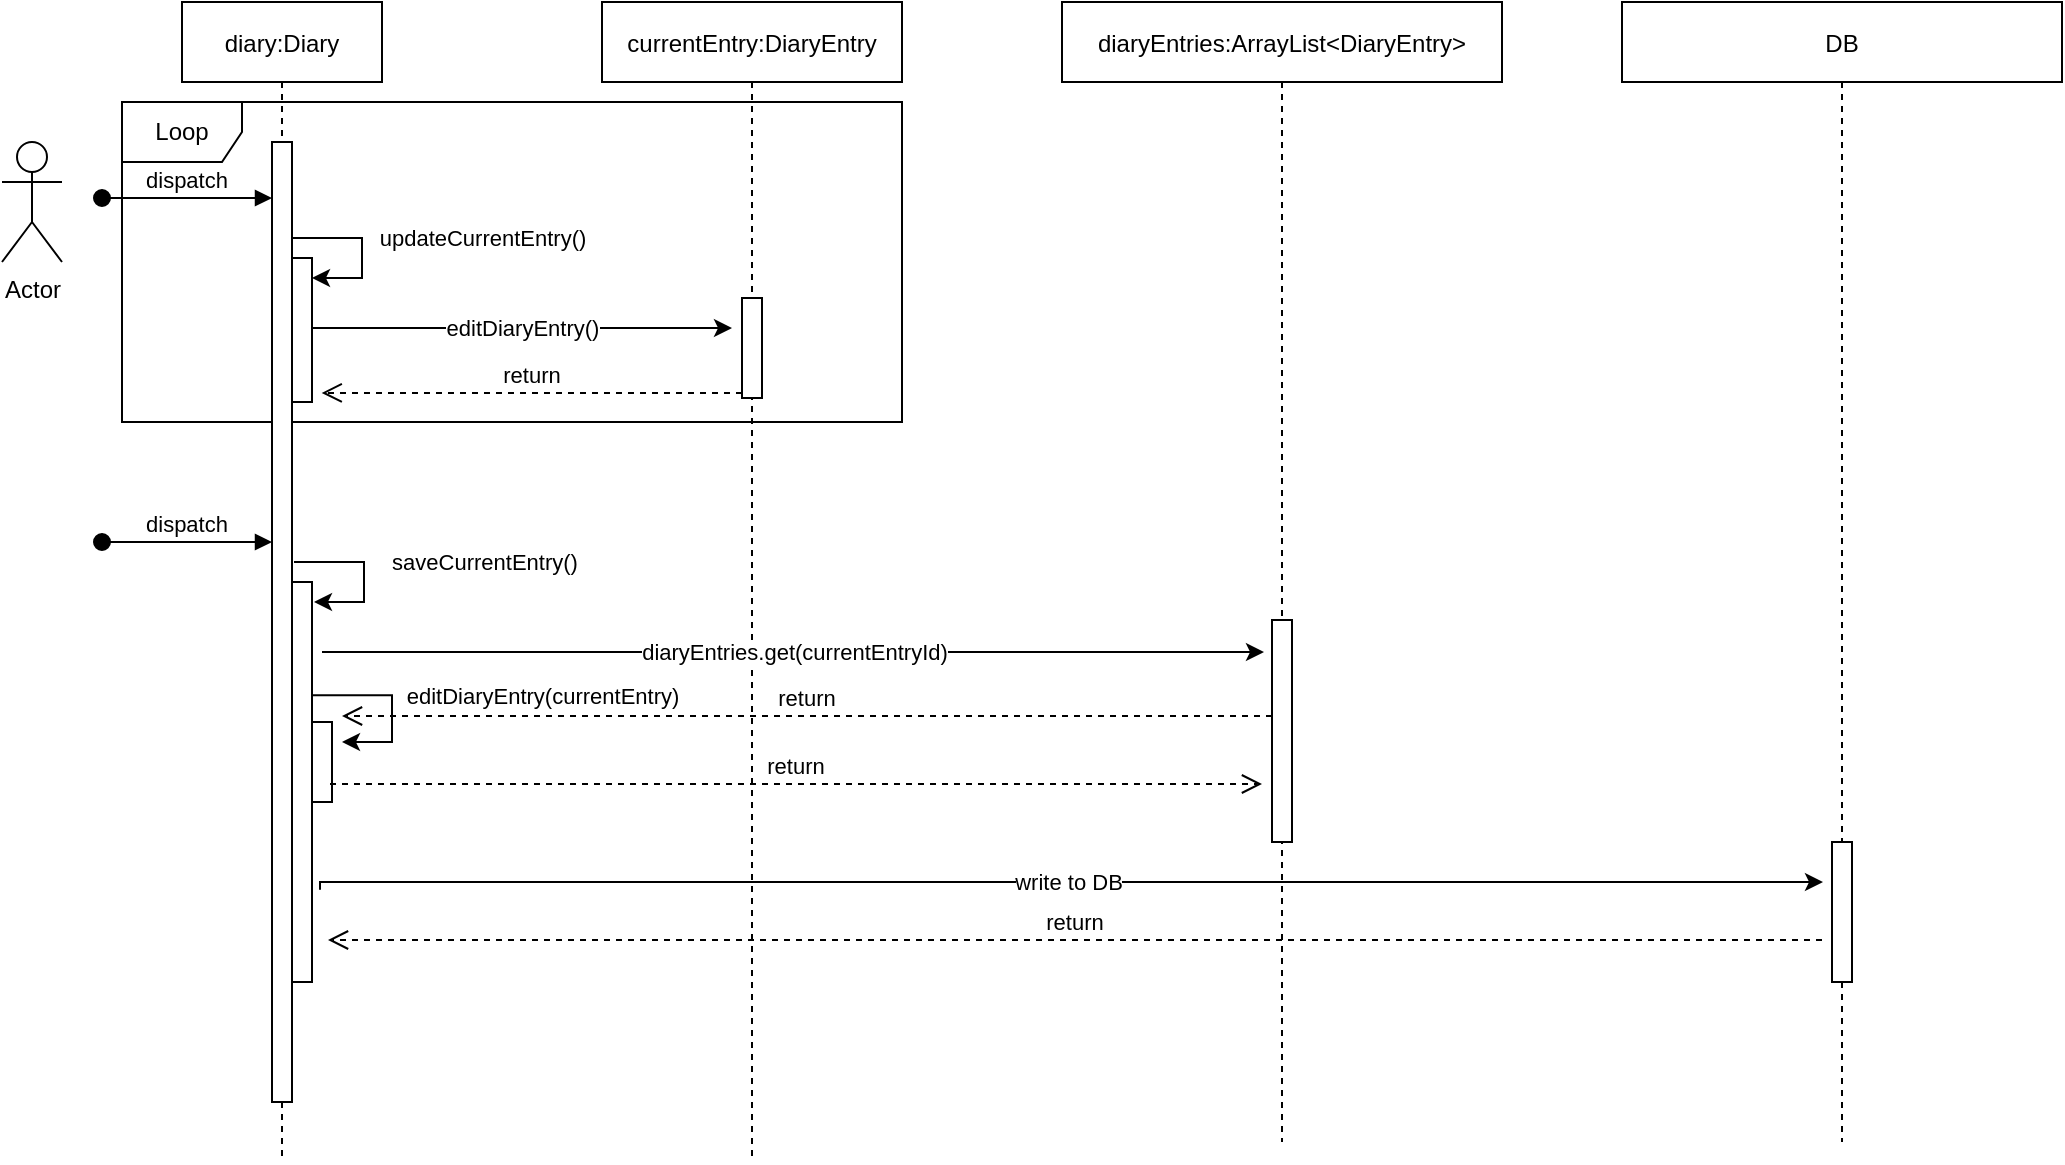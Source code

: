 <mxfile version="13.8.8" type="device"><diagram id="kgpKYQtTHZ0yAKxKKP6v" name="Page-1"><mxGraphModel dx="1032" dy="997" grid="1" gridSize="10" guides="1" tooltips="1" connect="1" arrows="1" fold="1" page="1" pageScale="1" pageWidth="850" pageHeight="1100" math="0" shadow="0"><root><mxCell id="0"/><mxCell id="1" parent="0"/><mxCell id="VI4WmbGMyxEv4JkxyjlH-10" value="Loop" style="shape=umlFrame;whiteSpace=wrap;html=1;" vertex="1" parent="1"><mxGeometry x="90" y="130" width="390" height="160" as="geometry"/></mxCell><mxCell id="3nuBFxr9cyL0pnOWT2aG-1" value="diary:Diary" style="shape=umlLifeline;perimeter=lifelinePerimeter;container=1;collapsible=0;recursiveResize=0;rounded=0;shadow=0;strokeWidth=1;" parent="1" vertex="1"><mxGeometry x="120" y="80" width="100" height="580" as="geometry"/></mxCell><mxCell id="3nuBFxr9cyL0pnOWT2aG-2" value="" style="points=[];perimeter=orthogonalPerimeter;rounded=0;shadow=0;strokeWidth=1;" parent="3nuBFxr9cyL0pnOWT2aG-1" vertex="1"><mxGeometry x="45" y="70" width="10" height="480" as="geometry"/></mxCell><mxCell id="3nuBFxr9cyL0pnOWT2aG-3" value="dispatch" style="verticalAlign=bottom;startArrow=oval;endArrow=block;startSize=8;shadow=0;strokeWidth=1;" parent="3nuBFxr9cyL0pnOWT2aG-1" edge="1"><mxGeometry relative="1" as="geometry"><mxPoint x="-40" y="98" as="sourcePoint"/><mxPoint x="45" y="98" as="targetPoint"/></mxGeometry></mxCell><mxCell id="VI4WmbGMyxEv4JkxyjlH-5" value="" style="points=[];perimeter=orthogonalPerimeter;rounded=0;shadow=0;strokeWidth=1;" vertex="1" parent="3nuBFxr9cyL0pnOWT2aG-1"><mxGeometry x="55" y="128" width="10" height="72" as="geometry"/></mxCell><mxCell id="VI4WmbGMyxEv4JkxyjlH-11" value="dispatch" style="verticalAlign=bottom;startArrow=oval;endArrow=block;startSize=8;shadow=0;strokeWidth=1;" edge="1" parent="3nuBFxr9cyL0pnOWT2aG-1"><mxGeometry relative="1" as="geometry"><mxPoint x="-40" y="270" as="sourcePoint"/><mxPoint x="45" y="270" as="targetPoint"/></mxGeometry></mxCell><mxCell id="VI4WmbGMyxEv4JkxyjlH-15" value="" style="points=[];perimeter=orthogonalPerimeter;rounded=0;shadow=0;strokeWidth=1;" vertex="1" parent="3nuBFxr9cyL0pnOWT2aG-1"><mxGeometry x="55" y="290" width="10" height="200" as="geometry"/></mxCell><mxCell id="VI4WmbGMyxEv4JkxyjlH-18" value="" style="points=[];perimeter=orthogonalPerimeter;rounded=0;shadow=0;strokeWidth=1;" vertex="1" parent="3nuBFxr9cyL0pnOWT2aG-1"><mxGeometry x="65" y="360" width="10" height="40" as="geometry"/></mxCell><mxCell id="3nuBFxr9cyL0pnOWT2aG-5" value="currentEntry:DiaryEntry" style="shape=umlLifeline;perimeter=lifelinePerimeter;container=1;collapsible=0;recursiveResize=0;rounded=0;shadow=0;strokeWidth=1;" parent="1" vertex="1"><mxGeometry x="330" y="80" width="150" height="580" as="geometry"/></mxCell><mxCell id="3nuBFxr9cyL0pnOWT2aG-6" value="" style="points=[];perimeter=orthogonalPerimeter;rounded=0;shadow=0;strokeWidth=1;" parent="3nuBFxr9cyL0pnOWT2aG-5" vertex="1"><mxGeometry x="70" y="148" width="10" height="50" as="geometry"/></mxCell><mxCell id="3nuBFxr9cyL0pnOWT2aG-7" value="return" style="verticalAlign=bottom;endArrow=open;dashed=1;endSize=8;exitX=0;exitY=0.95;shadow=0;strokeWidth=1;entryX=0.256;entryY=0.909;entryDx=0;entryDy=0;entryPerimeter=0;" parent="1" source="3nuBFxr9cyL0pnOWT2aG-6" target="VI4WmbGMyxEv4JkxyjlH-10" edge="1"><mxGeometry relative="1" as="geometry"><mxPoint x="190" y="266" as="targetPoint"/></mxGeometry></mxCell><mxCell id="VI4WmbGMyxEv4JkxyjlH-2" value="diaryEntries:ArrayList&lt;DiaryEntry&gt;" style="shape=umlLifeline;perimeter=lifelinePerimeter;container=1;collapsible=0;recursiveResize=0;rounded=0;shadow=0;strokeWidth=1;" vertex="1" parent="1"><mxGeometry x="560" y="80" width="220" height="570" as="geometry"/></mxCell><mxCell id="VI4WmbGMyxEv4JkxyjlH-3" value="" style="points=[];perimeter=orthogonalPerimeter;rounded=0;shadow=0;strokeWidth=1;" vertex="1" parent="VI4WmbGMyxEv4JkxyjlH-2"><mxGeometry x="105" y="309" width="10" height="111" as="geometry"/></mxCell><mxCell id="VI4WmbGMyxEv4JkxyjlH-1" value="Actor" style="shape=umlActor;verticalLabelPosition=bottom;verticalAlign=top;html=1;outlineConnect=0;" vertex="1" parent="1"><mxGeometry x="30" y="150" width="30" height="60" as="geometry"/></mxCell><mxCell id="VI4WmbGMyxEv4JkxyjlH-6" value="updateCurrentEntry()" style="edgeStyle=orthogonalEdgeStyle;rounded=0;orthogonalLoop=1;jettySize=auto;html=1;" edge="1" parent="1"><mxGeometry x="-0.125" y="60" relative="1" as="geometry"><mxPoint x="175" y="198" as="sourcePoint"/><mxPoint x="185" y="218" as="targetPoint"/><Array as="points"><mxPoint x="210" y="198"/><mxPoint x="210" y="218"/></Array><mxPoint as="offset"/></mxGeometry></mxCell><mxCell id="VI4WmbGMyxEv4JkxyjlH-9" value="editDiaryEntry()" style="edgeStyle=orthogonalEdgeStyle;rounded=0;orthogonalLoop=1;jettySize=auto;html=1;" edge="1" parent="1" source="VI4WmbGMyxEv4JkxyjlH-5"><mxGeometry relative="1" as="geometry"><mxPoint x="395" y="243" as="targetPoint"/><Array as="points"><mxPoint x="395" y="243"/></Array></mxGeometry></mxCell><mxCell id="VI4WmbGMyxEv4JkxyjlH-12" value="DB" style="shape=umlLifeline;perimeter=lifelinePerimeter;container=1;collapsible=0;recursiveResize=0;rounded=0;shadow=0;strokeWidth=1;" vertex="1" parent="1"><mxGeometry x="840" y="80" width="220" height="570" as="geometry"/></mxCell><mxCell id="VI4WmbGMyxEv4JkxyjlH-13" value="" style="points=[];perimeter=orthogonalPerimeter;rounded=0;shadow=0;strokeWidth=1;" vertex="1" parent="VI4WmbGMyxEv4JkxyjlH-12"><mxGeometry x="105" y="420" width="10" height="70" as="geometry"/></mxCell><mxCell id="VI4WmbGMyxEv4JkxyjlH-14" value="saveCurrentEntry()" style="edgeStyle=orthogonalEdgeStyle;rounded=0;orthogonalLoop=1;jettySize=auto;html=1;" edge="1" parent="1"><mxGeometry x="-0.125" y="60" relative="1" as="geometry"><mxPoint x="176" y="360" as="sourcePoint"/><mxPoint x="186" y="380" as="targetPoint"/><Array as="points"><mxPoint x="211" y="360"/><mxPoint x="211" y="380"/></Array><mxPoint as="offset"/></mxGeometry></mxCell><mxCell id="VI4WmbGMyxEv4JkxyjlH-16" value="diaryEntries.get(currentEntryId)" style="edgeStyle=orthogonalEdgeStyle;rounded=0;orthogonalLoop=1;jettySize=auto;html=1;" edge="1" parent="1"><mxGeometry relative="1" as="geometry"><mxPoint x="190" y="405" as="sourcePoint"/><mxPoint x="661" y="405" as="targetPoint"/><Array as="points"><mxPoint x="266.5" y="405"/></Array></mxGeometry></mxCell><mxCell id="VI4WmbGMyxEv4JkxyjlH-17" value="return" style="verticalAlign=bottom;endArrow=open;dashed=1;endSize=8;shadow=0;strokeWidth=1;" edge="1" parent="1" source="VI4WmbGMyxEv4JkxyjlH-3"><mxGeometry relative="1" as="geometry"><mxPoint x="200" y="437" as="targetPoint"/><mxPoint x="400.5" y="437.5" as="sourcePoint"/></mxGeometry></mxCell><mxCell id="VI4WmbGMyxEv4JkxyjlH-19" value="editDiaryEntry(currentEntry)" style="edgeStyle=orthogonalEdgeStyle;rounded=0;orthogonalLoop=1;jettySize=auto;html=1;exitX=1;exitY=0.283;exitDx=0;exitDy=0;exitPerimeter=0;" edge="1" parent="1" source="VI4WmbGMyxEv4JkxyjlH-15"><mxGeometry x="-0.095" y="75" relative="1" as="geometry"><mxPoint x="190" y="430" as="sourcePoint"/><mxPoint x="200" y="450" as="targetPoint"/><Array as="points"><mxPoint x="185" y="426"/><mxPoint x="225" y="426"/><mxPoint x="225" y="450"/></Array><mxPoint as="offset"/></mxGeometry></mxCell><mxCell id="VI4WmbGMyxEv4JkxyjlH-20" value="return" style="verticalAlign=bottom;endArrow=open;dashed=1;endSize=8;shadow=0;strokeWidth=1;exitX=0.9;exitY=0.775;exitDx=0;exitDy=0;exitPerimeter=0;" edge="1" parent="1" source="VI4WmbGMyxEv4JkxyjlH-18"><mxGeometry relative="1" as="geometry"><mxPoint x="660" y="471" as="targetPoint"/><mxPoint x="675" y="447" as="sourcePoint"/></mxGeometry></mxCell><mxCell id="VI4WmbGMyxEv4JkxyjlH-21" value="write to DB" style="edgeStyle=orthogonalEdgeStyle;rounded=0;orthogonalLoop=1;jettySize=auto;html=1;exitX=1;exitY=0.733;exitDx=0;exitDy=0;exitPerimeter=0;" edge="1" parent="1"><mxGeometry relative="1" as="geometry"><mxPoint x="189" y="523.93" as="sourcePoint"/><mxPoint x="940.5" y="520" as="targetPoint"/><Array as="points"><mxPoint x="189" y="520"/></Array></mxGeometry></mxCell><mxCell id="VI4WmbGMyxEv4JkxyjlH-22" value="return" style="verticalAlign=bottom;endArrow=open;dashed=1;endSize=8;shadow=0;strokeWidth=1;" edge="1" parent="1"><mxGeometry relative="1" as="geometry"><mxPoint x="193" y="549" as="targetPoint"/><mxPoint x="940" y="549" as="sourcePoint"/></mxGeometry></mxCell></root></mxGraphModel></diagram></mxfile>